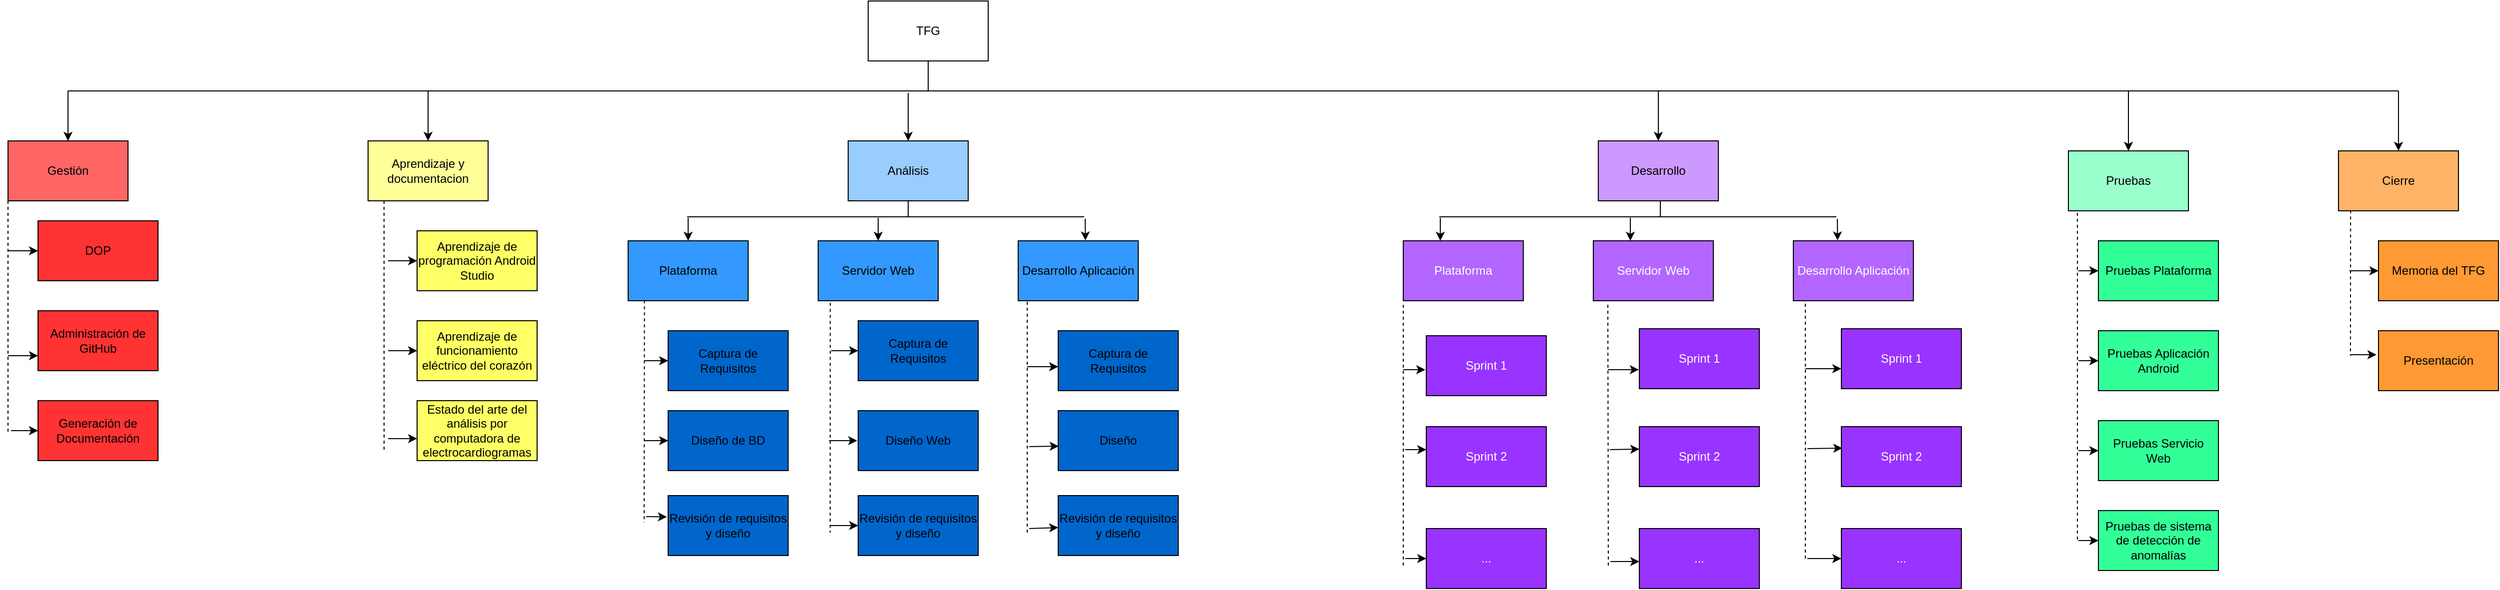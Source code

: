<mxfile version="14.2.7" type="device"><diagram id="q3rmWGYCOF6i3BH8mImC" name="Page-1"><mxGraphModel dx="2249" dy="794" grid="0" gridSize="10" guides="1" tooltips="1" connect="1" arrows="1" fold="1" page="1" pageScale="1" pageWidth="827" pageHeight="1169" math="0" shadow="0"><root><mxCell id="0"/><mxCell id="1" parent="0"/><mxCell id="JAtjCEI3s_E_KiHYjr8D-1" value="TFG" style="rounded=0;whiteSpace=wrap;html=1;" parent="1" vertex="1"><mxGeometry x="770" y="30" width="120" height="60" as="geometry"/></mxCell><mxCell id="JAtjCEI3s_E_KiHYjr8D-2" value="Gestión" style="rounded=0;whiteSpace=wrap;html=1;fillColor=#FF6666;" parent="1" vertex="1"><mxGeometry x="-90" y="170" width="120" height="60" as="geometry"/></mxCell><mxCell id="JAtjCEI3s_E_KiHYjr8D-3" value="DOP" style="rounded=0;whiteSpace=wrap;html=1;fillColor=#FF3333;" parent="1" vertex="1"><mxGeometry x="-60" y="250" width="120" height="60" as="geometry"/></mxCell><mxCell id="JAtjCEI3s_E_KiHYjr8D-4" value="Desarrollo" style="rounded=0;whiteSpace=wrap;html=1;fillColor=#CC99FF;" parent="1" vertex="1"><mxGeometry x="1500" y="170" width="120" height="60" as="geometry"/></mxCell><mxCell id="JAtjCEI3s_E_KiHYjr8D-10" value="Estado del arte del análisis por computadora de electrocardiogramas" style="rounded=0;whiteSpace=wrap;html=1;fillColor=#FFFF66;" parent="1" vertex="1"><mxGeometry x="319" y="430" width="120" height="60" as="geometry"/></mxCell><mxCell id="JAtjCEI3s_E_KiHYjr8D-13" value="Pruebas de sistema de detección de anomalías" style="rounded=0;whiteSpace=wrap;html=1;fillColor=#33FF99;" parent="1" vertex="1"><mxGeometry x="2000" y="540" width="120" height="60" as="geometry"/></mxCell><mxCell id="JAtjCEI3s_E_KiHYjr8D-18" value="Desarrollo Aplicación" style="rounded=0;whiteSpace=wrap;html=1;fillColor=#3399FF;" parent="1" vertex="1"><mxGeometry x="920" y="270" width="120" height="60" as="geometry"/></mxCell><mxCell id="JAtjCEI3s_E_KiHYjr8D-19" value="Captura de Requisitos" style="rounded=0;whiteSpace=wrap;html=1;fillColor=#0066CC;" parent="1" vertex="1"><mxGeometry x="960" y="360" width="120" height="60" as="geometry"/></mxCell><mxCell id="JAtjCEI3s_E_KiHYjr8D-20" value="Diseño" style="rounded=0;whiteSpace=wrap;html=1;fillColor=#0066CC;" parent="1" vertex="1"><mxGeometry x="960" y="440" width="120" height="60" as="geometry"/></mxCell><mxCell id="JAtjCEI3s_E_KiHYjr8D-21" value="Aprendizaje y documentacion" style="rounded=0;whiteSpace=wrap;html=1;fillColor=#FFFF99;" parent="1" vertex="1"><mxGeometry x="270" y="170" width="120" height="60" as="geometry"/></mxCell><mxCell id="JAtjCEI3s_E_KiHYjr8D-22" value="Aprendizaje de programación Android Studio" style="rounded=0;whiteSpace=wrap;html=1;fillColor=#FFFF66;" parent="1" vertex="1"><mxGeometry x="319" y="260" width="120" height="60" as="geometry"/></mxCell><mxCell id="JAtjCEI3s_E_KiHYjr8D-23" value="Aprendizaje de funcionamiento eléctrico del corazón" style="rounded=0;whiteSpace=wrap;html=1;fillColor=#FFFF66;" parent="1" vertex="1"><mxGeometry x="319" y="350" width="120" height="60" as="geometry"/></mxCell><mxCell id="JAtjCEI3s_E_KiHYjr8D-25" value="Pruebas" style="rounded=0;whiteSpace=wrap;html=1;fillColor=#99FFCC;" parent="1" vertex="1"><mxGeometry x="1970" y="180" width="120" height="60" as="geometry"/></mxCell><mxCell id="JAtjCEI3s_E_KiHYjr8D-26" value="Pruebas Plataforma" style="rounded=0;whiteSpace=wrap;html=1;fillColor=#33FF99;" parent="1" vertex="1"><mxGeometry x="2000" y="270" width="120" height="60" as="geometry"/></mxCell><mxCell id="JAtjCEI3s_E_KiHYjr8D-27" value="Pruebas Aplicación Android" style="rounded=0;whiteSpace=wrap;html=1;fillColor=#33FF99;" parent="1" vertex="1"><mxGeometry x="2000" y="360" width="120" height="60" as="geometry"/></mxCell><mxCell id="JAtjCEI3s_E_KiHYjr8D-28" value="Pruebas Servicio Web" style="rounded=0;whiteSpace=wrap;html=1;fillColor=#33FF99;" parent="1" vertex="1"><mxGeometry x="2000" y="450" width="120" height="60" as="geometry"/></mxCell><mxCell id="JAtjCEI3s_E_KiHYjr8D-35" value="" style="endArrow=none;dashed=1;html=1;exitX=0.075;exitY=1.033;exitDx=0;exitDy=0;exitPerimeter=0;" parent="1" source="JAtjCEI3s_E_KiHYjr8D-25" edge="1"><mxGeometry width="50" height="50" relative="1" as="geometry"><mxPoint x="1970" y="540" as="sourcePoint"/><mxPoint x="1979" y="570" as="targetPoint"/></mxGeometry></mxCell><mxCell id="JAtjCEI3s_E_KiHYjr8D-39" value="" style="endArrow=classic;html=1;entryX=0;entryY=0.5;entryDx=0;entryDy=0;" parent="1" target="JAtjCEI3s_E_KiHYjr8D-28" edge="1"><mxGeometry width="50" height="50" relative="1" as="geometry"><mxPoint x="1980" y="480" as="sourcePoint"/><mxPoint x="2020" y="490" as="targetPoint"/></mxGeometry></mxCell><mxCell id="JAtjCEI3s_E_KiHYjr8D-40" value="" style="endArrow=classic;html=1;" parent="1" target="JAtjCEI3s_E_KiHYjr8D-27" edge="1"><mxGeometry width="50" height="50" relative="1" as="geometry"><mxPoint x="1980" y="390" as="sourcePoint"/><mxPoint x="2020" y="490" as="targetPoint"/></mxGeometry></mxCell><mxCell id="JAtjCEI3s_E_KiHYjr8D-41" value="" style="endArrow=classic;html=1;entryX=0;entryY=0.5;entryDx=0;entryDy=0;" parent="1" target="JAtjCEI3s_E_KiHYjr8D-26" edge="1"><mxGeometry width="50" height="50" relative="1" as="geometry"><mxPoint x="1980" y="300" as="sourcePoint"/><mxPoint x="2020" y="490" as="targetPoint"/></mxGeometry></mxCell><mxCell id="JAtjCEI3s_E_KiHYjr8D-42" value="" style="endArrow=none;dashed=1;html=1;exitX=0.133;exitY=1;exitDx=0;exitDy=0;exitPerimeter=0;" parent="1" source="JAtjCEI3s_E_KiHYjr8D-21" edge="1"><mxGeometry width="50" height="50" relative="1" as="geometry"><mxPoint y="530" as="sourcePoint"/><mxPoint x="286" y="480" as="targetPoint"/></mxGeometry></mxCell><mxCell id="JAtjCEI3s_E_KiHYjr8D-43" value="" style="endArrow=classic;html=1;entryX=0;entryY=0.5;entryDx=0;entryDy=0;" parent="1" target="JAtjCEI3s_E_KiHYjr8D-23" edge="1"><mxGeometry width="50" height="50" relative="1" as="geometry"><mxPoint x="290" y="380" as="sourcePoint"/><mxPoint x="50" y="480" as="targetPoint"/></mxGeometry></mxCell><mxCell id="JAtjCEI3s_E_KiHYjr8D-44" value="" style="endArrow=classic;html=1;entryX=0;entryY=0.5;entryDx=0;entryDy=0;" parent="1" target="JAtjCEI3s_E_KiHYjr8D-22" edge="1"><mxGeometry width="50" height="50" relative="1" as="geometry"><mxPoint x="290" y="290" as="sourcePoint"/><mxPoint x="50" y="480" as="targetPoint"/></mxGeometry></mxCell><mxCell id="JAtjCEI3s_E_KiHYjr8D-75" value="" style="endArrow=none;dashed=1;html=1;exitX=0;exitY=1;exitDx=0;exitDy=0;" parent="1" source="JAtjCEI3s_E_KiHYjr8D-2" edge="1"><mxGeometry width="50" height="50" relative="1" as="geometry"><mxPoint x="500" y="350" as="sourcePoint"/><mxPoint x="-90" y="461" as="targetPoint"/></mxGeometry></mxCell><mxCell id="JAtjCEI3s_E_KiHYjr8D-76" value="" style="endArrow=classic;html=1;" parent="1" edge="1"><mxGeometry width="50" height="50" relative="1" as="geometry"><mxPoint x="-90" y="280" as="sourcePoint"/><mxPoint x="-60" y="280" as="targetPoint"/></mxGeometry></mxCell><mxCell id="JAtjCEI3s_E_KiHYjr8D-77" value="" style="endArrow=none;html=1;exitX=0.5;exitY=1;exitDx=0;exitDy=0;" parent="1" source="JAtjCEI3s_E_KiHYjr8D-1" edge="1"><mxGeometry width="50" height="50" relative="1" as="geometry"><mxPoint x="650" y="330" as="sourcePoint"/><mxPoint x="830" y="120" as="targetPoint"/></mxGeometry></mxCell><mxCell id="JAtjCEI3s_E_KiHYjr8D-78" value="" style="endArrow=none;html=1;" parent="1" edge="1"><mxGeometry width="50" height="50" relative="1" as="geometry"><mxPoint x="-30" y="120" as="sourcePoint"/><mxPoint x="2300" y="120" as="targetPoint"/></mxGeometry></mxCell><mxCell id="JAtjCEI3s_E_KiHYjr8D-79" value="" style="endArrow=classic;html=1;entryX=0.5;entryY=0;entryDx=0;entryDy=0;" parent="1" target="JAtjCEI3s_E_KiHYjr8D-21" edge="1"><mxGeometry width="50" height="50" relative="1" as="geometry"><mxPoint x="330" y="120" as="sourcePoint"/><mxPoint x="990" y="280" as="targetPoint"/></mxGeometry></mxCell><mxCell id="JAtjCEI3s_E_KiHYjr8D-80" value="" style="endArrow=classic;html=1;entryX=0.5;entryY=0;entryDx=0;entryDy=0;" parent="1" target="JAtjCEI3s_E_KiHYjr8D-2" edge="1"><mxGeometry width="50" height="50" relative="1" as="geometry"><mxPoint x="-30" y="120" as="sourcePoint"/><mxPoint x="280" y="280" as="targetPoint"/></mxGeometry></mxCell><mxCell id="JAtjCEI3s_E_KiHYjr8D-81" value="" style="endArrow=classic;html=1;entryX=0.5;entryY=0;entryDx=0;entryDy=0;" parent="1" target="JAtjCEI3s_E_KiHYjr8D-4" edge="1"><mxGeometry width="50" height="50" relative="1" as="geometry"><mxPoint x="1560" y="120" as="sourcePoint"/><mxPoint x="680" y="280" as="targetPoint"/></mxGeometry></mxCell><mxCell id="JAtjCEI3s_E_KiHYjr8D-82" value="" style="endArrow=classic;html=1;" parent="1" target="JAtjCEI3s_E_KiHYjr8D-25" edge="1"><mxGeometry width="50" height="50" relative="1" as="geometry"><mxPoint x="2030" y="120" as="sourcePoint"/><mxPoint x="1180" y="290" as="targetPoint"/></mxGeometry></mxCell><mxCell id="is98D6Rq22OKG-UNbU2W-1" value="Administración de GitHub" style="rounded=0;whiteSpace=wrap;html=1;fillColor=#FF3333;" parent="1" vertex="1"><mxGeometry x="-60" y="340" width="120" height="60" as="geometry"/></mxCell><mxCell id="is98D6Rq22OKG-UNbU2W-2" value="" style="endArrow=classic;html=1;entryX=0;entryY=0.75;entryDx=0;entryDy=0;" parent="1" target="is98D6Rq22OKG-UNbU2W-1" edge="1"><mxGeometry width="50" height="50" relative="1" as="geometry"><mxPoint x="-90" y="385" as="sourcePoint"/><mxPoint x="-50" y="290" as="targetPoint"/></mxGeometry></mxCell><mxCell id="3Jc-YNjLoFCJP38hbJLB-1" value="Análisis" style="rounded=0;whiteSpace=wrap;html=1;fillColor=#99CCFF;" parent="1" vertex="1"><mxGeometry x="750" y="170" width="120" height="60" as="geometry"/></mxCell><mxCell id="3Jc-YNjLoFCJP38hbJLB-2" value="Generación de Documentación" style="rounded=0;whiteSpace=wrap;html=1;fillColor=#FF3333;" parent="1" vertex="1"><mxGeometry x="-60" y="430" width="120" height="60" as="geometry"/></mxCell><mxCell id="3Jc-YNjLoFCJP38hbJLB-3" value="" style="endArrow=classic;html=1;entryX=0;entryY=0.633;entryDx=0;entryDy=0;entryPerimeter=0;" parent="1" target="JAtjCEI3s_E_KiHYjr8D-10" edge="1"><mxGeometry width="50" height="50" relative="1" as="geometry"><mxPoint x="290" y="468" as="sourcePoint"/><mxPoint x="329" y="390" as="targetPoint"/></mxGeometry></mxCell><mxCell id="3Jc-YNjLoFCJP38hbJLB-5" value="Plataforma" style="rounded=0;whiteSpace=wrap;html=1;fillColor=#3399FF;" parent="1" vertex="1"><mxGeometry x="530" y="270" width="120" height="60" as="geometry"/></mxCell><mxCell id="3Jc-YNjLoFCJP38hbJLB-6" value="Captura de Requisitos" style="rounded=0;whiteSpace=wrap;html=1;fillColor=#0066CC;" parent="1" vertex="1"><mxGeometry x="570" y="360" width="120" height="60" as="geometry"/></mxCell><mxCell id="3Jc-YNjLoFCJP38hbJLB-11" value="Diseño de BD" style="rounded=0;whiteSpace=wrap;html=1;fillColor=#0066CC;" parent="1" vertex="1"><mxGeometry x="570" y="440" width="120" height="60" as="geometry"/></mxCell><mxCell id="3Jc-YNjLoFCJP38hbJLB-15" value="Servidor Web" style="rounded=0;whiteSpace=wrap;html=1;fillColor=#3399FF;" parent="1" vertex="1"><mxGeometry x="720" y="270" width="120" height="60" as="geometry"/></mxCell><mxCell id="3Jc-YNjLoFCJP38hbJLB-16" value="Captura de Requisitos" style="rounded=0;whiteSpace=wrap;html=1;fillColor=#0066CC;" parent="1" vertex="1"><mxGeometry x="760" y="350" width="120" height="60" as="geometry"/></mxCell><mxCell id="3Jc-YNjLoFCJP38hbJLB-18" value="Diseño Web" style="rounded=0;whiteSpace=wrap;html=1;fillColor=#0066CC;" parent="1" vertex="1"><mxGeometry x="760" y="440" width="120" height="60" as="geometry"/></mxCell><mxCell id="3Jc-YNjLoFCJP38hbJLB-19" value="Desarrollo Aplicación" style="rounded=0;whiteSpace=wrap;html=1;fontColor=#FFFFFF;fillColor=#B266FF;" parent="1" vertex="1"><mxGeometry x="1695" y="270" width="120" height="60" as="geometry"/></mxCell><mxCell id="3Jc-YNjLoFCJP38hbJLB-20" value="Plataforma" style="rounded=0;whiteSpace=wrap;html=1;fontColor=#FFFFFF;fillColor=#B266FF;" parent="1" vertex="1"><mxGeometry x="1305" y="270" width="120" height="60" as="geometry"/></mxCell><mxCell id="3Jc-YNjLoFCJP38hbJLB-21" value="Servidor Web" style="rounded=0;whiteSpace=wrap;html=1;fontColor=#FFFFFF;fillColor=#B266FF;" parent="1" vertex="1"><mxGeometry x="1495" y="270" width="120" height="60" as="geometry"/></mxCell><mxCell id="3Jc-YNjLoFCJP38hbJLB-26" value="" style="endArrow=classic;html=1;entryX=0;entryY=0.5;entryDx=0;entryDy=0;" parent="1" target="JAtjCEI3s_E_KiHYjr8D-13" edge="1"><mxGeometry width="50" height="50" relative="1" as="geometry"><mxPoint x="1980" y="570" as="sourcePoint"/><mxPoint x="2010" y="490" as="targetPoint"/></mxGeometry></mxCell><mxCell id="3Jc-YNjLoFCJP38hbJLB-27" value="Cierre" style="rounded=0;whiteSpace=wrap;html=1;fillColor=#FFB366;" parent="1" vertex="1"><mxGeometry x="2240" y="180" width="120" height="60" as="geometry"/></mxCell><mxCell id="3Jc-YNjLoFCJP38hbJLB-28" value="Memoria del TFG" style="rounded=0;whiteSpace=wrap;html=1;fillColor=#FF9933;" parent="1" vertex="1"><mxGeometry x="2280" y="270" width="120" height="60" as="geometry"/></mxCell><mxCell id="3Jc-YNjLoFCJP38hbJLB-29" value="Presentación" style="rounded=0;whiteSpace=wrap;html=1;fillColor=#FF9933;" parent="1" vertex="1"><mxGeometry x="2280" y="360" width="120" height="60" as="geometry"/></mxCell><mxCell id="3Jc-YNjLoFCJP38hbJLB-30" value="" style="endArrow=classic;html=1;entryX=0.5;entryY=0;entryDx=0;entryDy=0;" parent="1" target="3Jc-YNjLoFCJP38hbJLB-27" edge="1"><mxGeometry width="50" height="50" relative="1" as="geometry"><mxPoint x="2300" y="120" as="sourcePoint"/><mxPoint x="2040" y="190" as="targetPoint"/></mxGeometry></mxCell><mxCell id="3Jc-YNjLoFCJP38hbJLB-36" value="" style="endArrow=classic;html=1;entryX=0;entryY=0.5;entryDx=0;entryDy=0;" parent="1" target="3Jc-YNjLoFCJP38hbJLB-2" edge="1"><mxGeometry width="50" height="50" relative="1" as="geometry"><mxPoint x="-87" y="460" as="sourcePoint"/><mxPoint x="-50" y="395" as="targetPoint"/></mxGeometry></mxCell><mxCell id="sDOkPWAPFlQ21ybPwbwD-1" value="Sprint 1" style="rounded=0;whiteSpace=wrap;html=1;fillColor=#9933FF;fontColor=#FFFFFF;" parent="1" vertex="1"><mxGeometry x="1328" y="365" width="120" height="60" as="geometry"/></mxCell><mxCell id="sDOkPWAPFlQ21ybPwbwD-2" value="Sprint 2" style="rounded=0;whiteSpace=wrap;html=1;fillColor=#9933FF;fontColor=#FFFFFF;" parent="1" vertex="1"><mxGeometry x="1328" y="456" width="120" height="60" as="geometry"/></mxCell><mxCell id="sDOkPWAPFlQ21ybPwbwD-5" value="Sprint 1" style="rounded=0;whiteSpace=wrap;html=1;fillColor=#9933FF;fontColor=#FFFFFF;" parent="1" vertex="1"><mxGeometry x="1743" y="358" width="120" height="60" as="geometry"/></mxCell><mxCell id="sDOkPWAPFlQ21ybPwbwD-6" value="Sprint 2" style="rounded=0;whiteSpace=wrap;html=1;fillColor=#9933FF;fontColor=#FFFFFF;" parent="1" vertex="1"><mxGeometry x="1743" y="456" width="120" height="60" as="geometry"/></mxCell><mxCell id="sDOkPWAPFlQ21ybPwbwD-7" value="Sprint 1" style="rounded=0;whiteSpace=wrap;html=1;fillColor=#9933FF;fontColor=#FFFFFF;" parent="1" vertex="1"><mxGeometry x="1541" y="358" width="120" height="60" as="geometry"/></mxCell><mxCell id="sDOkPWAPFlQ21ybPwbwD-8" value="Sprint 2" style="rounded=0;whiteSpace=wrap;html=1;fillColor=#9933FF;fontColor=#FFFFFF;" parent="1" vertex="1"><mxGeometry x="1541" y="456" width="120" height="60" as="geometry"/></mxCell><mxCell id="sDOkPWAPFlQ21ybPwbwD-9" value="..." style="rounded=0;whiteSpace=wrap;html=1;fillColor=#9933FF;fontColor=#FFFFFF;" parent="1" vertex="1"><mxGeometry x="1328" y="558" width="120" height="60" as="geometry"/></mxCell><mxCell id="sDOkPWAPFlQ21ybPwbwD-10" value="..." style="rounded=0;whiteSpace=wrap;html=1;fillColor=#9933FF;fontColor=#FFFFFF;" parent="1" vertex="1"><mxGeometry x="1743" y="558" width="120" height="60" as="geometry"/></mxCell><mxCell id="sDOkPWAPFlQ21ybPwbwD-11" value="..." style="rounded=0;whiteSpace=wrap;html=1;fillColor=#9933FF;fontColor=#FFFFFF;" parent="1" vertex="1"><mxGeometry x="1541" y="558" width="120" height="60" as="geometry"/></mxCell><mxCell id="sDOkPWAPFlQ21ybPwbwD-12" value="Revisión de requisitos y diseño" style="rounded=0;whiteSpace=wrap;html=1;fillColor=#0066CC;" parent="1" vertex="1"><mxGeometry x="960" y="525" width="120" height="60" as="geometry"/></mxCell><mxCell id="sDOkPWAPFlQ21ybPwbwD-13" value="Revisión de requisitos y diseño" style="rounded=0;whiteSpace=wrap;html=1;fillColor=#0066CC;" parent="1" vertex="1"><mxGeometry x="570" y="525" width="120" height="60" as="geometry"/></mxCell><mxCell id="sDOkPWAPFlQ21ybPwbwD-14" value="Revisión de requisitos y diseño" style="rounded=0;whiteSpace=wrap;html=1;fillColor=#0066CC;" parent="1" vertex="1"><mxGeometry x="760" y="525" width="120" height="60" as="geometry"/></mxCell><mxCell id="sDOkPWAPFlQ21ybPwbwD-16" value="" style="endArrow=classic;html=1;entryX=0.5;entryY=0;entryDx=0;entryDy=0;" parent="1" target="3Jc-YNjLoFCJP38hbJLB-1" edge="1"><mxGeometry width="50" height="50" relative="1" as="geometry"><mxPoint x="810" y="122" as="sourcePoint"/><mxPoint x="835" y="111" as="targetPoint"/></mxGeometry></mxCell><mxCell id="sDOkPWAPFlQ21ybPwbwD-17" value="" style="endArrow=none;html=1;exitX=0.5;exitY=1;exitDx=0;exitDy=0;" parent="1" source="3Jc-YNjLoFCJP38hbJLB-1" edge="1"><mxGeometry width="50" height="50" relative="1" as="geometry"><mxPoint x="422" y="358" as="sourcePoint"/><mxPoint x="810" y="246" as="targetPoint"/></mxGeometry></mxCell><mxCell id="sDOkPWAPFlQ21ybPwbwD-18" value="" style="endArrow=none;html=1;" parent="1" edge="1"><mxGeometry width="50" height="50" relative="1" as="geometry"><mxPoint x="986" y="246" as="sourcePoint"/><mxPoint x="589" y="246" as="targetPoint"/></mxGeometry></mxCell><mxCell id="sDOkPWAPFlQ21ybPwbwD-19" value="" style="endArrow=classic;html=1;entryX=0.5;entryY=0;entryDx=0;entryDy=0;" parent="1" target="3Jc-YNjLoFCJP38hbJLB-5" edge="1"><mxGeometry width="50" height="50" relative="1" as="geometry"><mxPoint x="590" y="247" as="sourcePoint"/><mxPoint x="516" y="308" as="targetPoint"/></mxGeometry></mxCell><mxCell id="sDOkPWAPFlQ21ybPwbwD-20" value="" style="endArrow=classic;html=1;" parent="1" target="3Jc-YNjLoFCJP38hbJLB-15" edge="1"><mxGeometry width="50" height="50" relative="1" as="geometry"><mxPoint x="780" y="247" as="sourcePoint"/><mxPoint x="516" y="308" as="targetPoint"/></mxGeometry></mxCell><mxCell id="sDOkPWAPFlQ21ybPwbwD-21" value="" style="endArrow=classic;html=1;entryX=0.56;entryY=-0.006;entryDx=0;entryDy=0;entryPerimeter=0;" parent="1" target="JAtjCEI3s_E_KiHYjr8D-18" edge="1"><mxGeometry width="50" height="50" relative="1" as="geometry"><mxPoint x="987" y="248" as="sourcePoint"/><mxPoint x="516" y="308" as="targetPoint"/></mxGeometry></mxCell><mxCell id="sDOkPWAPFlQ21ybPwbwD-22" value="" style="endArrow=none;dashed=1;html=1;strokeWidth=1;exitX=0.136;exitY=0.994;exitDx=0;exitDy=0;exitPerimeter=0;" parent="1" source="3Jc-YNjLoFCJP38hbJLB-5" edge="1"><mxGeometry width="50" height="50" relative="1" as="geometry"><mxPoint x="466" y="358" as="sourcePoint"/><mxPoint x="546" y="552" as="targetPoint"/></mxGeometry></mxCell><mxCell id="sDOkPWAPFlQ21ybPwbwD-23" value="" style="endArrow=classic;html=1;entryX=-0.01;entryY=0.356;entryDx=0;entryDy=0;entryPerimeter=0;" parent="1" target="sDOkPWAPFlQ21ybPwbwD-13" edge="1"><mxGeometry width="50" height="50" relative="1" as="geometry"><mxPoint x="548" y="546" as="sourcePoint"/><mxPoint x="516" y="308" as="targetPoint"/></mxGeometry></mxCell><mxCell id="sDOkPWAPFlQ21ybPwbwD-24" value="" style="endArrow=classic;html=1;entryX=0;entryY=0.5;entryDx=0;entryDy=0;" parent="1" target="3Jc-YNjLoFCJP38hbJLB-11" edge="1"><mxGeometry width="50" height="50" relative="1" as="geometry"><mxPoint x="546" y="470" as="sourcePoint"/><mxPoint x="578.8" y="556.36" as="targetPoint"/></mxGeometry></mxCell><mxCell id="sDOkPWAPFlQ21ybPwbwD-26" value="" style="endArrow=classic;html=1;entryX=0;entryY=0.5;entryDx=0;entryDy=0;" parent="1" target="3Jc-YNjLoFCJP38hbJLB-6" edge="1"><mxGeometry width="50" height="50" relative="1" as="geometry"><mxPoint x="546" y="390" as="sourcePoint"/><mxPoint x="588.8" y="566.36" as="targetPoint"/></mxGeometry></mxCell><mxCell id="sDOkPWAPFlQ21ybPwbwD-27" value="" style="endArrow=none;dashed=1;html=1;strokeWidth=1;exitX=0.101;exitY=1.036;exitDx=0;exitDy=0;exitPerimeter=0;" parent="1" source="3Jc-YNjLoFCJP38hbJLB-15" edge="1"><mxGeometry width="50" height="50" relative="1" as="geometry"><mxPoint x="466" y="358" as="sourcePoint"/><mxPoint x="732" y="562" as="targetPoint"/></mxGeometry></mxCell><mxCell id="sDOkPWAPFlQ21ybPwbwD-29" value="" style="endArrow=classic;html=1;entryX=0;entryY=0.5;entryDx=0;entryDy=0;" parent="1" target="sDOkPWAPFlQ21ybPwbwD-14" edge="1"><mxGeometry width="50" height="50" relative="1" as="geometry"><mxPoint x="732" y="555" as="sourcePoint"/><mxPoint x="516" y="308" as="targetPoint"/></mxGeometry></mxCell><mxCell id="sDOkPWAPFlQ21ybPwbwD-30" value="" style="endArrow=classic;html=1;" parent="1" edge="1"><mxGeometry width="50" height="50" relative="1" as="geometry"><mxPoint x="731" y="470" as="sourcePoint"/><mxPoint x="759" y="470" as="targetPoint"/></mxGeometry></mxCell><mxCell id="sDOkPWAPFlQ21ybPwbwD-31" value="" style="endArrow=classic;html=1;entryX=0;entryY=0.5;entryDx=0;entryDy=0;" parent="1" target="3Jc-YNjLoFCJP38hbJLB-16" edge="1"><mxGeometry width="50" height="50" relative="1" as="geometry"><mxPoint x="733" y="380" as="sourcePoint"/><mxPoint x="780" y="575" as="targetPoint"/></mxGeometry></mxCell><mxCell id="sDOkPWAPFlQ21ybPwbwD-32" value="" style="endArrow=none;dashed=1;html=1;strokeWidth=1;exitX=0.075;exitY=1.017;exitDx=0;exitDy=0;exitPerimeter=0;" parent="1" source="JAtjCEI3s_E_KiHYjr8D-18" edge="1"><mxGeometry width="50" height="50" relative="1" as="geometry"><mxPoint x="946" y="358" as="sourcePoint"/><mxPoint x="929" y="564" as="targetPoint"/></mxGeometry></mxCell><mxCell id="sDOkPWAPFlQ21ybPwbwD-33" value="" style="endArrow=classic;html=1;" parent="1" edge="1"><mxGeometry width="50" height="50" relative="1" as="geometry"><mxPoint x="931" y="558" as="sourcePoint"/><mxPoint x="960" y="557" as="targetPoint"/></mxGeometry></mxCell><mxCell id="sDOkPWAPFlQ21ybPwbwD-34" value="" style="endArrow=classic;html=1;entryX=0.004;entryY=0.592;entryDx=0;entryDy=0;entryPerimeter=0;" parent="1" target="JAtjCEI3s_E_KiHYjr8D-20" edge="1"><mxGeometry width="50" height="50" relative="1" as="geometry"><mxPoint x="931" y="476" as="sourcePoint"/><mxPoint x="790" y="585" as="targetPoint"/></mxGeometry></mxCell><mxCell id="sDOkPWAPFlQ21ybPwbwD-35" value="" style="endArrow=classic;html=1;entryX=0;entryY=0.6;entryDx=0;entryDy=0;entryPerimeter=0;" parent="1" target="JAtjCEI3s_E_KiHYjr8D-19" edge="1"><mxGeometry width="50" height="50" relative="1" as="geometry"><mxPoint x="929" y="396" as="sourcePoint"/><mxPoint x="800" y="595" as="targetPoint"/></mxGeometry></mxCell><mxCell id="sDOkPWAPFlQ21ybPwbwD-36" value="" style="endArrow=none;dashed=1;html=1;strokeWidth=1;exitX=0.075;exitY=1.017;exitDx=0;exitDy=0;exitPerimeter=0;" parent="1" edge="1"><mxGeometry width="50" height="50" relative="1" as="geometry"><mxPoint x="1305.0" y="334.0" as="sourcePoint"/><mxPoint x="1305" y="596" as="targetPoint"/></mxGeometry></mxCell><mxCell id="sDOkPWAPFlQ21ybPwbwD-37" value="" style="endArrow=classic;html=1;entryX=0;entryY=0.5;entryDx=0;entryDy=0;" parent="1" target="sDOkPWAPFlQ21ybPwbwD-9" edge="1"><mxGeometry width="50" height="50" relative="1" as="geometry"><mxPoint x="1307" y="588" as="sourcePoint"/><mxPoint x="1336" y="559.98" as="targetPoint"/></mxGeometry></mxCell><mxCell id="sDOkPWAPFlQ21ybPwbwD-38" value="" style="endArrow=classic;html=1;" parent="1" edge="1"><mxGeometry width="50" height="50" relative="1" as="geometry"><mxPoint x="1307" y="478.98" as="sourcePoint"/><mxPoint x="1328" y="479" as="targetPoint"/></mxGeometry></mxCell><mxCell id="sDOkPWAPFlQ21ybPwbwD-39" value="" style="endArrow=classic;html=1;" parent="1" edge="1"><mxGeometry width="50" height="50" relative="1" as="geometry"><mxPoint x="1305" y="398.98" as="sourcePoint"/><mxPoint x="1327" y="399" as="targetPoint"/></mxGeometry></mxCell><mxCell id="sDOkPWAPFlQ21ybPwbwD-40" value="" style="endArrow=none;dashed=1;html=1;strokeWidth=1;exitX=0.075;exitY=1.017;exitDx=0;exitDy=0;exitPerimeter=0;" parent="1" edge="1"><mxGeometry width="50" height="50" relative="1" as="geometry"><mxPoint x="1509.52" y="334.0" as="sourcePoint"/><mxPoint x="1510" y="595" as="targetPoint"/></mxGeometry></mxCell><mxCell id="sDOkPWAPFlQ21ybPwbwD-41" value="" style="endArrow=classic;html=1;" parent="1" edge="1"><mxGeometry width="50" height="50" relative="1" as="geometry"><mxPoint x="1512" y="591" as="sourcePoint"/><mxPoint x="1541" y="591" as="targetPoint"/></mxGeometry></mxCell><mxCell id="sDOkPWAPFlQ21ybPwbwD-42" value="" style="endArrow=classic;html=1;entryX=0.004;entryY=0.592;entryDx=0;entryDy=0;entryPerimeter=0;" parent="1" edge="1"><mxGeometry width="50" height="50" relative="1" as="geometry"><mxPoint x="1511.52" y="478.98" as="sourcePoint"/><mxPoint x="1541" y="478.5" as="targetPoint"/></mxGeometry></mxCell><mxCell id="sDOkPWAPFlQ21ybPwbwD-43" value="" style="endArrow=classic;html=1;entryX=0;entryY=0.6;entryDx=0;entryDy=0;entryPerimeter=0;" parent="1" edge="1"><mxGeometry width="50" height="50" relative="1" as="geometry"><mxPoint x="1509.52" y="398.98" as="sourcePoint"/><mxPoint x="1540.52" y="398.98" as="targetPoint"/></mxGeometry></mxCell><mxCell id="sDOkPWAPFlQ21ybPwbwD-44" value="" style="endArrow=none;dashed=1;html=1;strokeWidth=1;exitX=0.075;exitY=1.017;exitDx=0;exitDy=0;exitPerimeter=0;" parent="1" edge="1"><mxGeometry width="50" height="50" relative="1" as="geometry"><mxPoint x="1707.0" y="333.0" as="sourcePoint"/><mxPoint x="1707" y="588" as="targetPoint"/></mxGeometry></mxCell><mxCell id="sDOkPWAPFlQ21ybPwbwD-45" value="" style="endArrow=classic;html=1;entryX=0;entryY=0.5;entryDx=0;entryDy=0;" parent="1" target="sDOkPWAPFlQ21ybPwbwD-10" edge="1"><mxGeometry width="50" height="50" relative="1" as="geometry"><mxPoint x="1709" y="588" as="sourcePoint"/><mxPoint x="1738" y="558.98" as="targetPoint"/></mxGeometry></mxCell><mxCell id="sDOkPWAPFlQ21ybPwbwD-46" value="" style="endArrow=classic;html=1;entryX=0.008;entryY=0.358;entryDx=0;entryDy=0;entryPerimeter=0;" parent="1" target="sDOkPWAPFlQ21ybPwbwD-6" edge="1"><mxGeometry width="50" height="50" relative="1" as="geometry"><mxPoint x="1709" y="477.98" as="sourcePoint"/><mxPoint x="1738.48" y="477.5" as="targetPoint"/></mxGeometry></mxCell><mxCell id="sDOkPWAPFlQ21ybPwbwD-47" value="" style="endArrow=classic;html=1;entryX=0;entryY=0.666;entryDx=0;entryDy=0;entryPerimeter=0;" parent="1" target="sDOkPWAPFlQ21ybPwbwD-5" edge="1"><mxGeometry width="50" height="50" relative="1" as="geometry"><mxPoint x="1707" y="397.98" as="sourcePoint"/><mxPoint x="1738" y="397.98" as="targetPoint"/></mxGeometry></mxCell><mxCell id="sDOkPWAPFlQ21ybPwbwD-48" value="" style="endArrow=none;dashed=1;html=1;strokeWidth=1;exitX=0.101;exitY=0.994;exitDx=0;exitDy=0;exitPerimeter=0;" parent="1" source="3Jc-YNjLoFCJP38hbJLB-27" edge="1"><mxGeometry width="50" height="50" relative="1" as="geometry"><mxPoint x="2162" y="262" as="sourcePoint"/><mxPoint x="2252" y="385" as="targetPoint"/></mxGeometry></mxCell><mxCell id="sDOkPWAPFlQ21ybPwbwD-49" value="" style="endArrow=classic;html=1;strokeWidth=1;" parent="1" edge="1"><mxGeometry width="50" height="50" relative="1" as="geometry"><mxPoint x="2252" y="384" as="sourcePoint"/><mxPoint x="2278" y="384" as="targetPoint"/></mxGeometry></mxCell><mxCell id="sDOkPWAPFlQ21ybPwbwD-50" value="" style="endArrow=classic;html=1;strokeWidth=1;entryX=0;entryY=0.5;entryDx=0;entryDy=0;" parent="1" target="3Jc-YNjLoFCJP38hbJLB-28" edge="1"><mxGeometry width="50" height="50" relative="1" as="geometry"><mxPoint x="2251" y="300" as="sourcePoint"/><mxPoint x="2288" y="394.0" as="targetPoint"/></mxGeometry></mxCell><mxCell id="unSNvqh43ntQ7sSmOLZs-6" value="" style="endArrow=none;html=1;exitX=0.5;exitY=1;exitDx=0;exitDy=0;" edge="1" parent="1"><mxGeometry width="50" height="50" relative="1" as="geometry"><mxPoint x="1562" y="230" as="sourcePoint"/><mxPoint x="1562" y="246" as="targetPoint"/></mxGeometry></mxCell><mxCell id="unSNvqh43ntQ7sSmOLZs-7" value="" style="endArrow=none;html=1;" edge="1" parent="1"><mxGeometry width="50" height="50" relative="1" as="geometry"><mxPoint x="1738" y="246" as="sourcePoint"/><mxPoint x="1341" y="246" as="targetPoint"/></mxGeometry></mxCell><mxCell id="unSNvqh43ntQ7sSmOLZs-8" value="" style="endArrow=classic;html=1;entryX=0.5;entryY=0;entryDx=0;entryDy=0;" edge="1" parent="1"><mxGeometry width="50" height="50" relative="1" as="geometry"><mxPoint x="1342" y="247" as="sourcePoint"/><mxPoint x="1342" y="270" as="targetPoint"/></mxGeometry></mxCell><mxCell id="unSNvqh43ntQ7sSmOLZs-9" value="" style="endArrow=classic;html=1;" edge="1" parent="1"><mxGeometry width="50" height="50" relative="1" as="geometry"><mxPoint x="1532" y="247" as="sourcePoint"/><mxPoint x="1532" y="270" as="targetPoint"/></mxGeometry></mxCell><mxCell id="unSNvqh43ntQ7sSmOLZs-10" value="" style="endArrow=classic;html=1;entryX=0.56;entryY=-0.006;entryDx=0;entryDy=0;entryPerimeter=0;" edge="1" parent="1"><mxGeometry width="50" height="50" relative="1" as="geometry"><mxPoint x="1739" y="248" as="sourcePoint"/><mxPoint x="1739.2" y="269.64" as="targetPoint"/></mxGeometry></mxCell></root></mxGraphModel></diagram></mxfile>